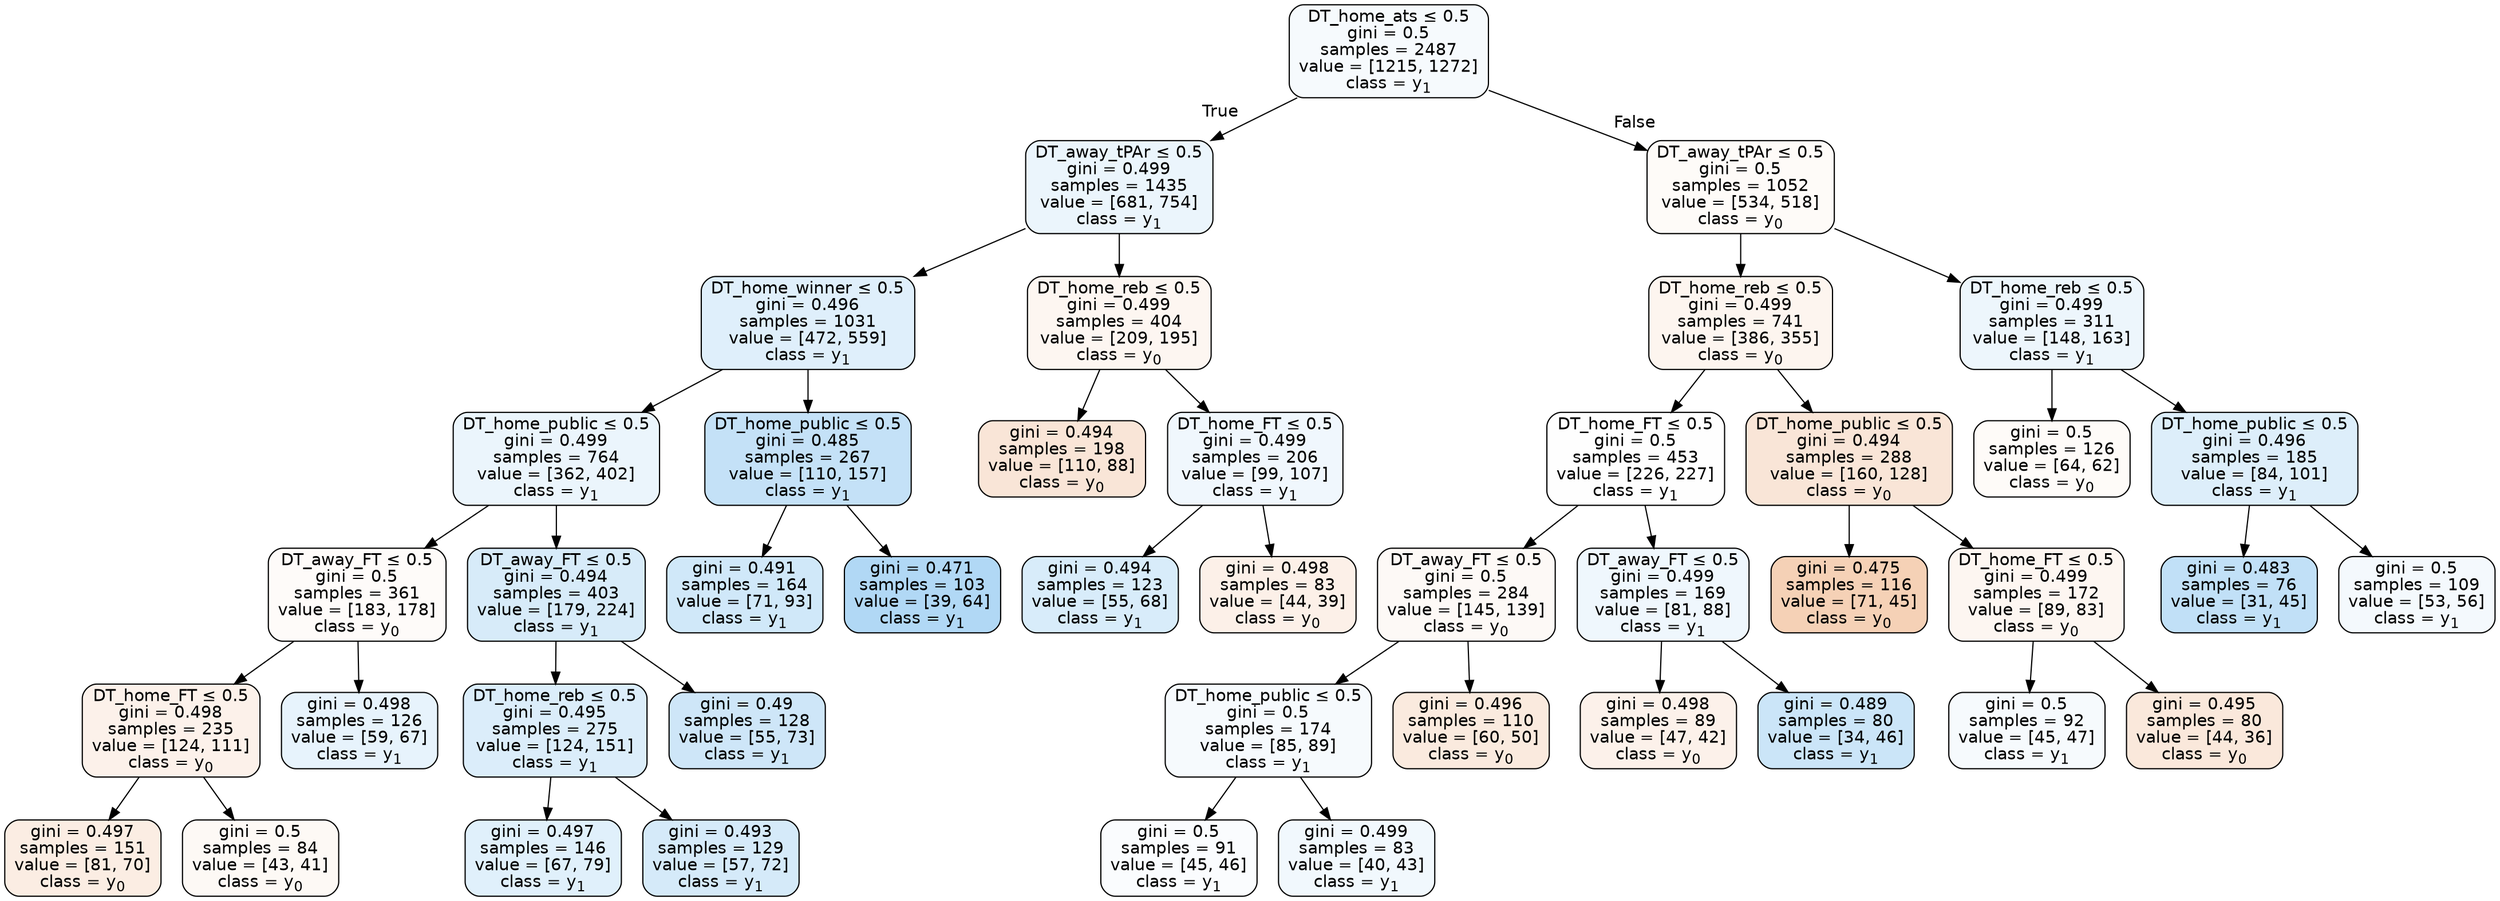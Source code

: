 digraph Tree {
node [shape=box, style="filled, rounded", color="black", fontname=helvetica] ;
edge [fontname=helvetica] ;
0 [label=<DT_home_ats &le; 0.5<br/>gini = 0.5<br/>samples = 2487<br/>value = [1215, 1272]<br/>class = y<SUB>1</SUB>>, fillcolor="#399de50b"] ;
1 [label=<DT_away_tPAr &le; 0.5<br/>gini = 0.499<br/>samples = 1435<br/>value = [681, 754]<br/>class = y<SUB>1</SUB>>, fillcolor="#399de519"] ;
0 -> 1 [labeldistance=2.5, labelangle=45, headlabel="True"] ;
2 [label=<DT_home_winner &le; 0.5<br/>gini = 0.496<br/>samples = 1031<br/>value = [472, 559]<br/>class = y<SUB>1</SUB>>, fillcolor="#399de528"] ;
1 -> 2 ;
3 [label=<DT_home_public &le; 0.5<br/>gini = 0.499<br/>samples = 764<br/>value = [362, 402]<br/>class = y<SUB>1</SUB>>, fillcolor="#399de519"] ;
2 -> 3 ;
4 [label=<DT_away_FT &le; 0.5<br/>gini = 0.5<br/>samples = 361<br/>value = [183, 178]<br/>class = y<SUB>0</SUB>>, fillcolor="#e5813907"] ;
3 -> 4 ;
5 [label=<DT_home_FT &le; 0.5<br/>gini = 0.498<br/>samples = 235<br/>value = [124, 111]<br/>class = y<SUB>0</SUB>>, fillcolor="#e581391b"] ;
4 -> 5 ;
6 [label=<gini = 0.497<br/>samples = 151<br/>value = [81, 70]<br/>class = y<SUB>0</SUB>>, fillcolor="#e5813923"] ;
5 -> 6 ;
7 [label=<gini = 0.5<br/>samples = 84<br/>value = [43, 41]<br/>class = y<SUB>0</SUB>>, fillcolor="#e581390c"] ;
5 -> 7 ;
8 [label=<gini = 0.498<br/>samples = 126<br/>value = [59, 67]<br/>class = y<SUB>1</SUB>>, fillcolor="#399de51e"] ;
4 -> 8 ;
9 [label=<DT_away_FT &le; 0.5<br/>gini = 0.494<br/>samples = 403<br/>value = [179, 224]<br/>class = y<SUB>1</SUB>>, fillcolor="#399de533"] ;
3 -> 9 ;
10 [label=<DT_home_reb &le; 0.5<br/>gini = 0.495<br/>samples = 275<br/>value = [124, 151]<br/>class = y<SUB>1</SUB>>, fillcolor="#399de52e"] ;
9 -> 10 ;
11 [label=<gini = 0.497<br/>samples = 146<br/>value = [67, 79]<br/>class = y<SUB>1</SUB>>, fillcolor="#399de527"] ;
10 -> 11 ;
12 [label=<gini = 0.493<br/>samples = 129<br/>value = [57, 72]<br/>class = y<SUB>1</SUB>>, fillcolor="#399de535"] ;
10 -> 12 ;
13 [label=<gini = 0.49<br/>samples = 128<br/>value = [55, 73]<br/>class = y<SUB>1</SUB>>, fillcolor="#399de53f"] ;
9 -> 13 ;
14 [label=<DT_home_public &le; 0.5<br/>gini = 0.485<br/>samples = 267<br/>value = [110, 157]<br/>class = y<SUB>1</SUB>>, fillcolor="#399de54c"] ;
2 -> 14 ;
15 [label=<gini = 0.491<br/>samples = 164<br/>value = [71, 93]<br/>class = y<SUB>1</SUB>>, fillcolor="#399de53c"] ;
14 -> 15 ;
16 [label=<gini = 0.471<br/>samples = 103<br/>value = [39, 64]<br/>class = y<SUB>1</SUB>>, fillcolor="#399de564"] ;
14 -> 16 ;
17 [label=<DT_home_reb &le; 0.5<br/>gini = 0.499<br/>samples = 404<br/>value = [209, 195]<br/>class = y<SUB>0</SUB>>, fillcolor="#e5813911"] ;
1 -> 17 ;
18 [label=<gini = 0.494<br/>samples = 198<br/>value = [110, 88]<br/>class = y<SUB>0</SUB>>, fillcolor="#e5813933"] ;
17 -> 18 ;
19 [label=<DT_home_FT &le; 0.5<br/>gini = 0.499<br/>samples = 206<br/>value = [99, 107]<br/>class = y<SUB>1</SUB>>, fillcolor="#399de513"] ;
17 -> 19 ;
20 [label=<gini = 0.494<br/>samples = 123<br/>value = [55, 68]<br/>class = y<SUB>1</SUB>>, fillcolor="#399de531"] ;
19 -> 20 ;
21 [label=<gini = 0.498<br/>samples = 83<br/>value = [44, 39]<br/>class = y<SUB>0</SUB>>, fillcolor="#e581391d"] ;
19 -> 21 ;
22 [label=<DT_away_tPAr &le; 0.5<br/>gini = 0.5<br/>samples = 1052<br/>value = [534, 518]<br/>class = y<SUB>0</SUB>>, fillcolor="#e5813908"] ;
0 -> 22 [labeldistance=2.5, labelangle=-45, headlabel="False"] ;
23 [label=<DT_home_reb &le; 0.5<br/>gini = 0.499<br/>samples = 741<br/>value = [386, 355]<br/>class = y<SUB>0</SUB>>, fillcolor="#e5813914"] ;
22 -> 23 ;
24 [label=<DT_home_FT &le; 0.5<br/>gini = 0.5<br/>samples = 453<br/>value = [226, 227]<br/>class = y<SUB>1</SUB>>, fillcolor="#399de501"] ;
23 -> 24 ;
25 [label=<DT_away_FT &le; 0.5<br/>gini = 0.5<br/>samples = 284<br/>value = [145, 139]<br/>class = y<SUB>0</SUB>>, fillcolor="#e581390b"] ;
24 -> 25 ;
26 [label=<DT_home_public &le; 0.5<br/>gini = 0.5<br/>samples = 174<br/>value = [85, 89]<br/>class = y<SUB>1</SUB>>, fillcolor="#399de50b"] ;
25 -> 26 ;
27 [label=<gini = 0.5<br/>samples = 91<br/>value = [45, 46]<br/>class = y<SUB>1</SUB>>, fillcolor="#399de506"] ;
26 -> 27 ;
28 [label=<gini = 0.499<br/>samples = 83<br/>value = [40, 43]<br/>class = y<SUB>1</SUB>>, fillcolor="#399de512"] ;
26 -> 28 ;
29 [label=<gini = 0.496<br/>samples = 110<br/>value = [60, 50]<br/>class = y<SUB>0</SUB>>, fillcolor="#e581392a"] ;
25 -> 29 ;
30 [label=<DT_away_FT &le; 0.5<br/>gini = 0.499<br/>samples = 169<br/>value = [81, 88]<br/>class = y<SUB>1</SUB>>, fillcolor="#399de514"] ;
24 -> 30 ;
31 [label=<gini = 0.498<br/>samples = 89<br/>value = [47, 42]<br/>class = y<SUB>0</SUB>>, fillcolor="#e581391b"] ;
30 -> 31 ;
32 [label=<gini = 0.489<br/>samples = 80<br/>value = [34, 46]<br/>class = y<SUB>1</SUB>>, fillcolor="#399de543"] ;
30 -> 32 ;
33 [label=<DT_home_public &le; 0.5<br/>gini = 0.494<br/>samples = 288<br/>value = [160, 128]<br/>class = y<SUB>0</SUB>>, fillcolor="#e5813933"] ;
23 -> 33 ;
34 [label=<gini = 0.475<br/>samples = 116<br/>value = [71, 45]<br/>class = y<SUB>0</SUB>>, fillcolor="#e581395d"] ;
33 -> 34 ;
35 [label=<DT_home_FT &le; 0.5<br/>gini = 0.499<br/>samples = 172<br/>value = [89, 83]<br/>class = y<SUB>0</SUB>>, fillcolor="#e5813911"] ;
33 -> 35 ;
36 [label=<gini = 0.5<br/>samples = 92<br/>value = [45, 47]<br/>class = y<SUB>1</SUB>>, fillcolor="#399de50b"] ;
35 -> 36 ;
37 [label=<gini = 0.495<br/>samples = 80<br/>value = [44, 36]<br/>class = y<SUB>0</SUB>>, fillcolor="#e581392e"] ;
35 -> 37 ;
38 [label=<DT_home_reb &le; 0.5<br/>gini = 0.499<br/>samples = 311<br/>value = [148, 163]<br/>class = y<SUB>1</SUB>>, fillcolor="#399de517"] ;
22 -> 38 ;
39 [label=<gini = 0.5<br/>samples = 126<br/>value = [64, 62]<br/>class = y<SUB>0</SUB>>, fillcolor="#e5813908"] ;
38 -> 39 ;
40 [label=<DT_home_public &le; 0.5<br/>gini = 0.496<br/>samples = 185<br/>value = [84, 101]<br/>class = y<SUB>1</SUB>>, fillcolor="#399de52b"] ;
38 -> 40 ;
41 [label=<gini = 0.483<br/>samples = 76<br/>value = [31, 45]<br/>class = y<SUB>1</SUB>>, fillcolor="#399de54f"] ;
40 -> 41 ;
42 [label=<gini = 0.5<br/>samples = 109<br/>value = [53, 56]<br/>class = y<SUB>1</SUB>>, fillcolor="#399de50e"] ;
40 -> 42 ;
}